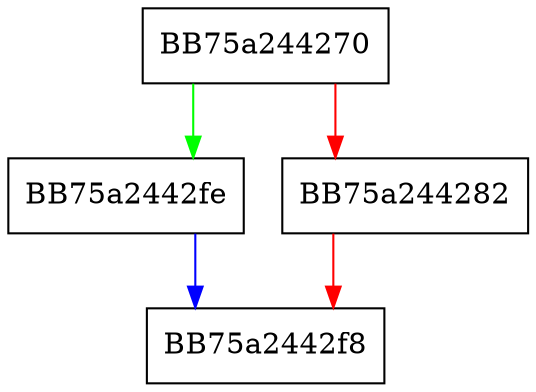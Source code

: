digraph init {
  node [shape="box"];
  graph [splines=ortho];
  BB75a244270 -> BB75a2442fe [color="green"];
  BB75a244270 -> BB75a244282 [color="red"];
  BB75a244282 -> BB75a2442f8 [color="red"];
  BB75a2442fe -> BB75a2442f8 [color="blue"];
}
